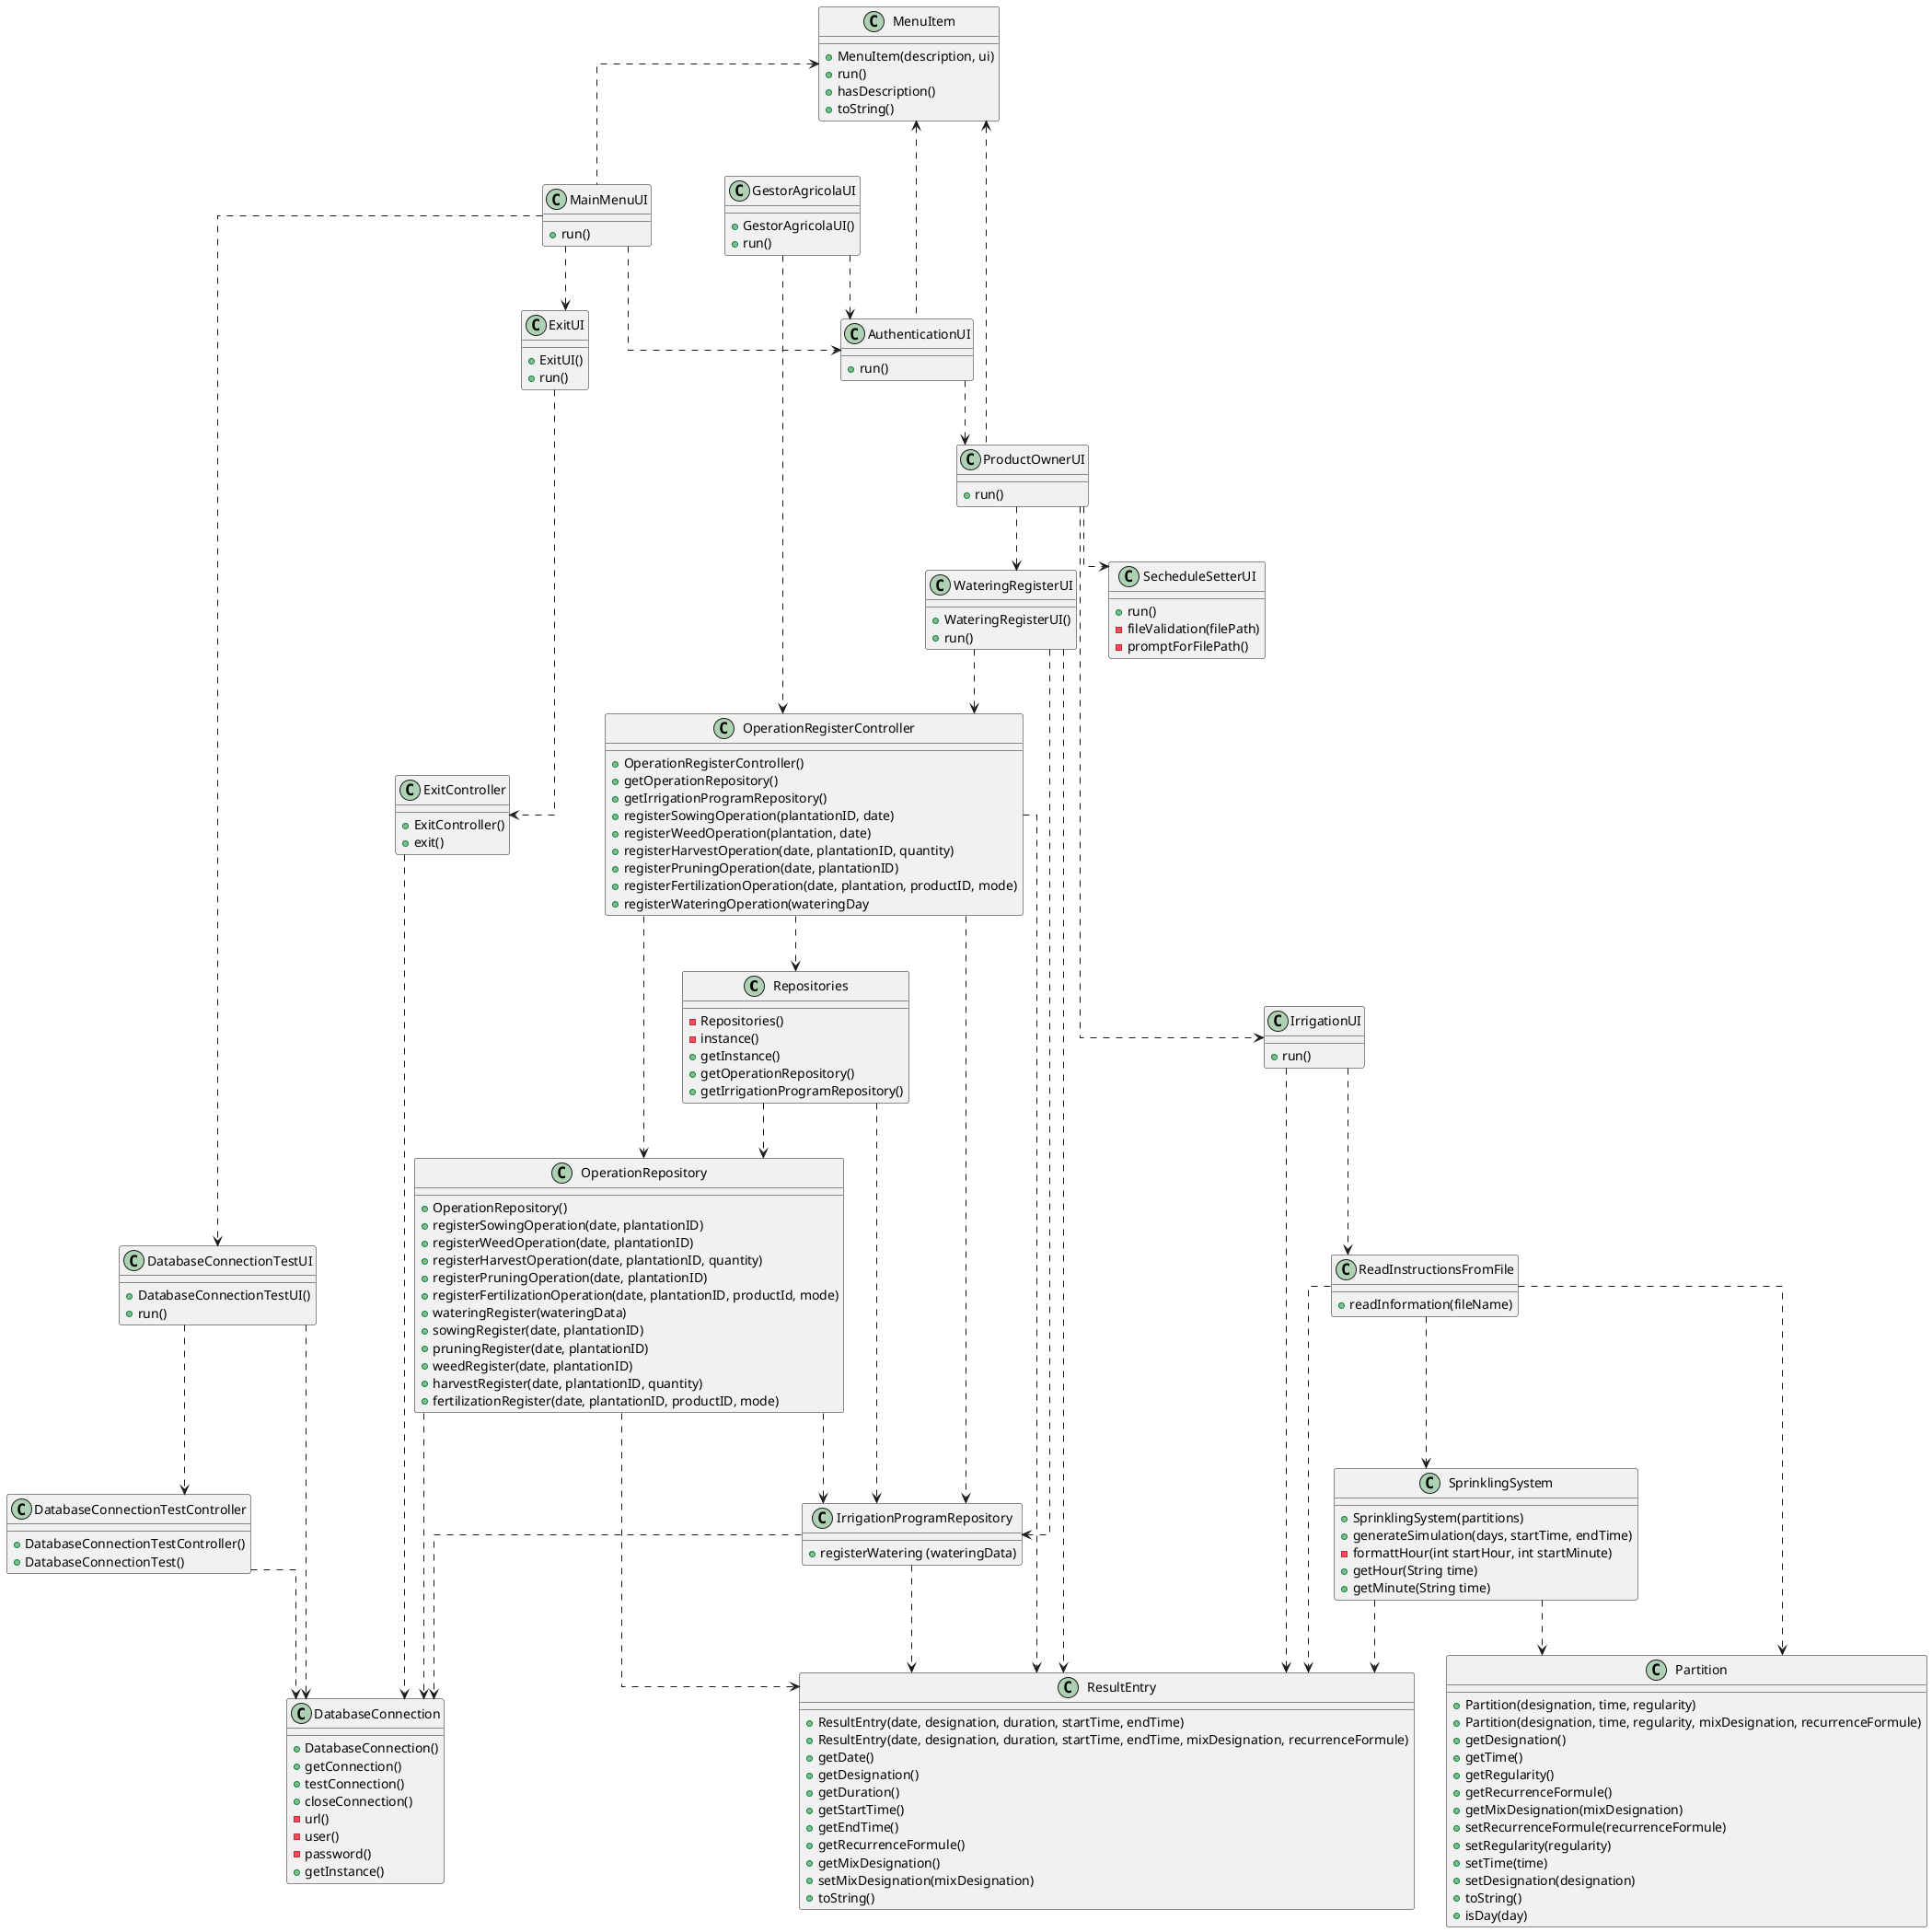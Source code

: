 @startuml
'https://plantuml.com/class-diagram
skinparam linetype ortho

Class Repositories{
- Repositories()
- instance()
+ getInstance()
+ getOperationRepository()
+ getIrrigationProgramRepository()
}

Class OperationRepository{
+ OperationRepository()
+ registerSowingOperation(date, plantationID)
+ registerWeedOperation(date, plantationID)
+ registerHarvestOperation(date, plantationID, quantity)
+ registerPruningOperation(date, plantationID)
+ registerFertilizationOperation(date, plantationID, productId, mode)
+ wateringRegister(wateringData)
+ sowingRegister(date, plantationID)
+ pruningRegister(date, plantationID)
+ weedRegister(date, plantationID)
+ harvestRegister(date, plantationID, quantity)
+ fertilizationRegister(date, plantationID, productID, mode)
}

Class IrrigationProgramRepository{
+ registerWatering (wateringData)
}

Class DatabaseConnection{
+ DatabaseConnection()
+ getConnection()
+ testConnection()
+ closeConnection()
- url()
- user()
- password()
+ getInstance()
}

Class DatabaseConnectionTestController{
+ DatabaseConnectionTestController()
+ DatabaseConnectionTest()
}

Class ExitController{
+ ExitController()
+ exit()
}

Class OperationRegisterController{
+ OperationRegisterController()
+ getOperationRepository()
+ getIrrigationProgramRepository()
+ registerSowingOperation(plantationID, date)
+ registerWeedOperation(plantation, date)
+ registerHarvestOperation(date, plantationID, quantity)
+ registerPruningOperation(date, plantationID)
+ registerFertilizationOperation(date, plantation, productID, mode)
+ registerWateringOperation(wateringDay
}

Class SprinklingSystem{
+ SprinklingSystem(partitions)
+ generateSimulation(days, startTime, endTime)
- formattHour(int startHour, int startMinute)
+ getHour(String time)
+ getMinute(String time)
}

Class ResultEntry{
+ ResultEntry(date, designation, duration, startTime, endTime)
+ ResultEntry(date, designation, duration, startTime, endTime, mixDesignation, recurrenceFormule)
+ getDate()
+ getDesignation()
+ getDuration()
+ getStartTime()
+ getEndTime()
+ getRecurrenceFormule()
+ getMixDesignation()
+ setMixDesignation(mixDesignation)
+ toString()
}

Class Partition{
+ Partition(designation, time, regularity)
+ Partition(designation, time, regularity, mixDesignation, recurrenceFormule)
+ getDesignation()
+ getTime()
+ getRegularity()
+ getRecurrenceFormule()
+ getMixDesignation(mixDesignation)
+ setRecurrenceFormule(recurrenceFormule)
+ setRegularity(regularity)
+ setTime(time)
+ setDesignation(designation)
+ toString()
+ isDay(day)
}

Class ReadInstructionsFromFile{
+ readInformation(fileName)
}

Class ProductOwnerUI{
+ run()
}

Class MenuItem{
+ MenuItem(description, ui)
+ run()
+ hasDescription()
+ toString()
}

Class MainMenuUI{
+ run()
}

Class GestorAgricolaUI{
+ GestorAgricolaUI()
+ run()
}

Class ExitUI{
+ ExitUI()
+ run()
}

Class DatabaseConnectionTestUI{
+ DatabaseConnectionTestUI()
+ run()
}

Class AuthenticationUI{
+ run()
}

Class WateringRegisterUI{
+ WateringRegisterUI()
+ run()
}

Class SecheduleSetterUI{
+ run()
- fileValidation(filePath)
- promptForFilePath()
}

Class IrrigationUI{
+ run()
}

DatabaseConnectionTestUI ..> DatabaseConnectionTestController
ExitUI ..> ExitController
WateringRegisterUI ..> OperationRegisterController
GestorAgricolaUI ..> OperationRegisterController
DatabaseConnectionTestUI ..> DatabaseConnection
DatabaseConnectionTestController ..> DatabaseConnection
ExitController ..> DatabaseConnection
IrrigationProgramRepository ..> DatabaseConnection
OperationRepository ..> DatabaseConnection
WateringRegisterUI ..> IrrigationProgramRepository
OperationRegisterController ..> IrrigationProgramRepository
OperationRepository ..> IrrigationProgramRepository
Repositories ..> IrrigationProgramRepository
OperationRegisterController ..> OperationRepository
Repositories ..> OperationRepository
OperationRegisterController ..> Repositories
ReadInstructionsFromFile ..> SprinklingSystem
ReadInstructionsFromFile ..> ResultEntry
IrrigationUI ..> ResultEntry
WateringRegisterUI ..> ResultEntry
OperationRegisterController ..> ResultEntry
IrrigationProgramRepository ..> ResultEntry
OperationRepository ..> ResultEntry
SprinklingSystem ..> ResultEntry
ReadInstructionsFromFile ..> Partition
SprinklingSystem ..> Partition
IrrigationUI ..> ReadInstructionsFromFile
AuthenticationUI ..> ProductOwnerUI
MenuItem <.. AuthenticationUI
MenuItem <.. MainMenuUI
MenuItem <.. ProductOwnerUI
GestorAgricolaUI ..> AuthenticationUI
MainMenuUI ..> ExitUI
MainMenuUI ..> DatabaseConnectionTestUI
MainMenuUI ..> AuthenticationUI
ProductOwnerUI ..> WateringRegisterUI
ProductOwnerUI ..> SecheduleSetterUI
ProductOwnerUI ..> IrrigationUI



@enduml